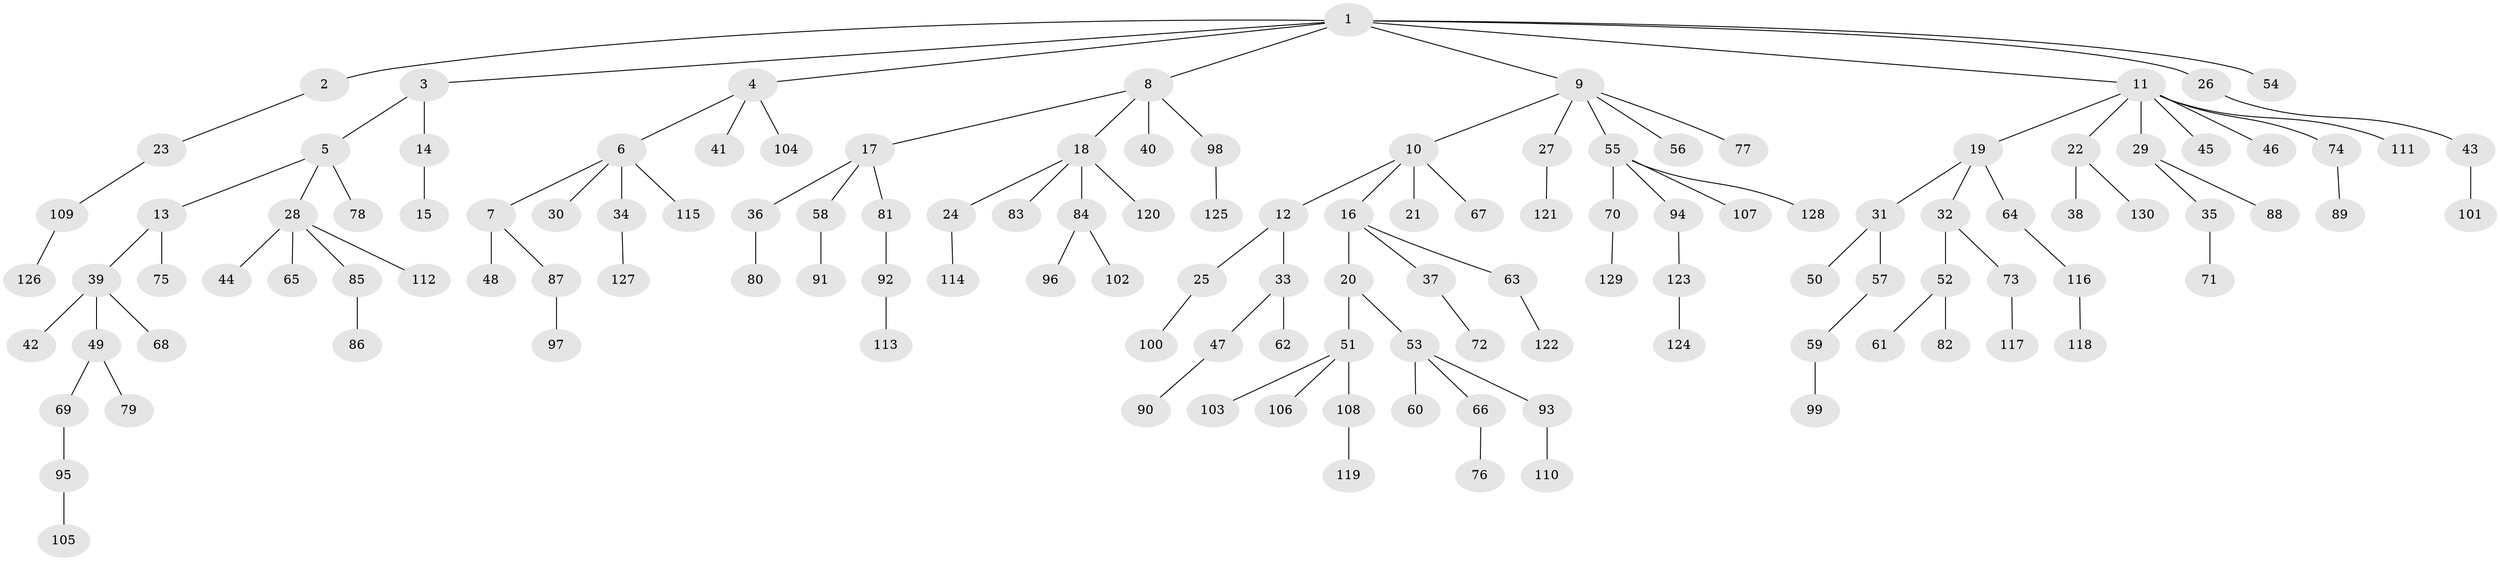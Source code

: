 // Generated by graph-tools (version 1.1) at 2025/11/02/27/25 16:11:26]
// undirected, 130 vertices, 129 edges
graph export_dot {
graph [start="1"]
  node [color=gray90,style=filled];
  1;
  2;
  3;
  4;
  5;
  6;
  7;
  8;
  9;
  10;
  11;
  12;
  13;
  14;
  15;
  16;
  17;
  18;
  19;
  20;
  21;
  22;
  23;
  24;
  25;
  26;
  27;
  28;
  29;
  30;
  31;
  32;
  33;
  34;
  35;
  36;
  37;
  38;
  39;
  40;
  41;
  42;
  43;
  44;
  45;
  46;
  47;
  48;
  49;
  50;
  51;
  52;
  53;
  54;
  55;
  56;
  57;
  58;
  59;
  60;
  61;
  62;
  63;
  64;
  65;
  66;
  67;
  68;
  69;
  70;
  71;
  72;
  73;
  74;
  75;
  76;
  77;
  78;
  79;
  80;
  81;
  82;
  83;
  84;
  85;
  86;
  87;
  88;
  89;
  90;
  91;
  92;
  93;
  94;
  95;
  96;
  97;
  98;
  99;
  100;
  101;
  102;
  103;
  104;
  105;
  106;
  107;
  108;
  109;
  110;
  111;
  112;
  113;
  114;
  115;
  116;
  117;
  118;
  119;
  120;
  121;
  122;
  123;
  124;
  125;
  126;
  127;
  128;
  129;
  130;
  1 -- 2;
  1 -- 3;
  1 -- 4;
  1 -- 8;
  1 -- 9;
  1 -- 11;
  1 -- 26;
  1 -- 54;
  2 -- 23;
  3 -- 5;
  3 -- 14;
  4 -- 6;
  4 -- 41;
  4 -- 104;
  5 -- 13;
  5 -- 28;
  5 -- 78;
  6 -- 7;
  6 -- 30;
  6 -- 34;
  6 -- 115;
  7 -- 48;
  7 -- 87;
  8 -- 17;
  8 -- 18;
  8 -- 40;
  8 -- 98;
  9 -- 10;
  9 -- 27;
  9 -- 55;
  9 -- 56;
  9 -- 77;
  10 -- 12;
  10 -- 16;
  10 -- 21;
  10 -- 67;
  11 -- 19;
  11 -- 22;
  11 -- 29;
  11 -- 45;
  11 -- 46;
  11 -- 74;
  11 -- 111;
  12 -- 25;
  12 -- 33;
  13 -- 39;
  13 -- 75;
  14 -- 15;
  16 -- 20;
  16 -- 37;
  16 -- 63;
  17 -- 36;
  17 -- 58;
  17 -- 81;
  18 -- 24;
  18 -- 83;
  18 -- 84;
  18 -- 120;
  19 -- 31;
  19 -- 32;
  19 -- 64;
  20 -- 51;
  20 -- 53;
  22 -- 38;
  22 -- 130;
  23 -- 109;
  24 -- 114;
  25 -- 100;
  26 -- 43;
  27 -- 121;
  28 -- 44;
  28 -- 65;
  28 -- 85;
  28 -- 112;
  29 -- 35;
  29 -- 88;
  31 -- 50;
  31 -- 57;
  32 -- 52;
  32 -- 73;
  33 -- 47;
  33 -- 62;
  34 -- 127;
  35 -- 71;
  36 -- 80;
  37 -- 72;
  39 -- 42;
  39 -- 49;
  39 -- 68;
  43 -- 101;
  47 -- 90;
  49 -- 69;
  49 -- 79;
  51 -- 103;
  51 -- 106;
  51 -- 108;
  52 -- 61;
  52 -- 82;
  53 -- 60;
  53 -- 66;
  53 -- 93;
  55 -- 70;
  55 -- 94;
  55 -- 107;
  55 -- 128;
  57 -- 59;
  58 -- 91;
  59 -- 99;
  63 -- 122;
  64 -- 116;
  66 -- 76;
  69 -- 95;
  70 -- 129;
  73 -- 117;
  74 -- 89;
  81 -- 92;
  84 -- 96;
  84 -- 102;
  85 -- 86;
  87 -- 97;
  92 -- 113;
  93 -- 110;
  94 -- 123;
  95 -- 105;
  98 -- 125;
  108 -- 119;
  109 -- 126;
  116 -- 118;
  123 -- 124;
}
